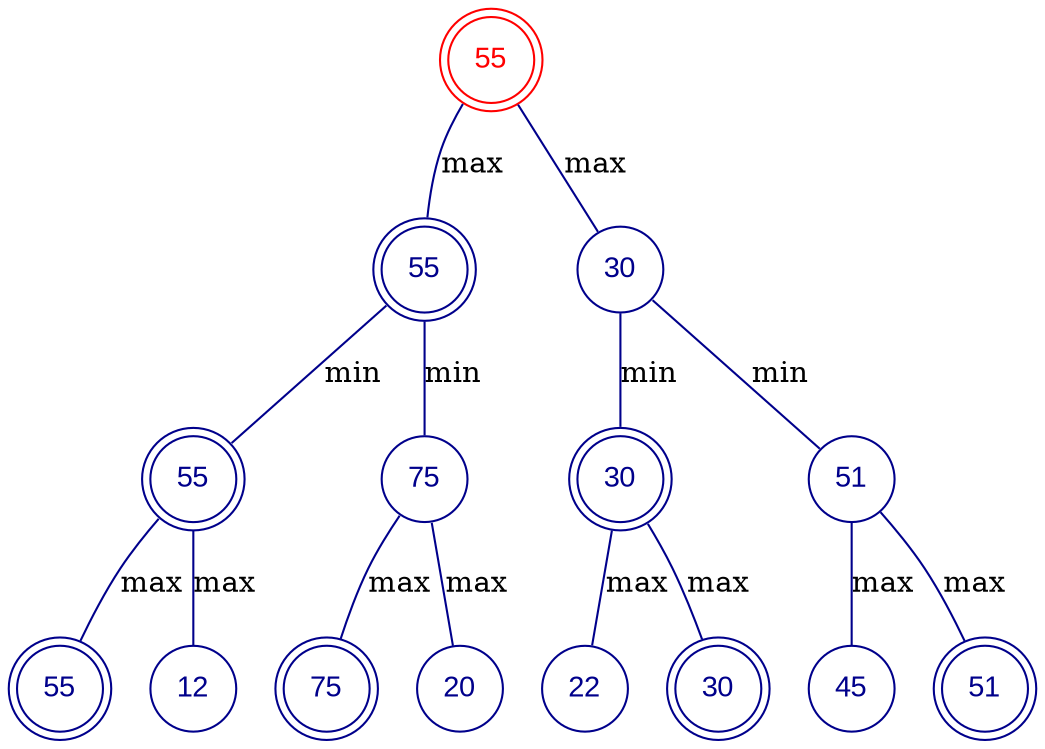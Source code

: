 graph G {
    rankdir=TB;
    node [shape=circle, fontname="Arial", color=blue4, fontcolor=blue4];
    edge [color=blue4];
    1 [label="0", color=red, fontcolor=red, shape=doublecircle];
    2 [label="0"];
    1 -- 2 [label="max"];
    3 [label="0"];
    1 -- 3 [label="max"];
    4 [label="0"];
    2 -- 4 [label="min"];
    5 [label="0"];
    2 -- 5 [label="min"];
    6 [label="55"];
    4 -- 6 [label="max"];
    7 [label="12"];
    4 -- 7 [label="max"];
    6 [label="55", shape=doublecircle];
    4 [label="55"];
    8 [label="75"];
    5 -- 8 [label="max"];
    9 [label="20"];
    5 -- 9 [label="max"];
    8 [label="75", shape=doublecircle];
    5 [label="75"];
    4 [label="55", shape=doublecircle];
    2 [label="55"];
    10 [label="0"];
    3 -- 10 [label="min"];
    11 [label="0"];
    3 -- 11 [label="min"];
    12 [label="22"];
    10 -- 12 [label="max"];
    13 [label="30"];
    10 -- 13 [label="max"];
    13 [label="30", shape=doublecircle];
    10 [label="30"];
    14 [label="45"];
    11 -- 14 [label="max"];
    15 [label="51"];
    11 -- 15 [label="max"];
    15 [label="51", shape=doublecircle];
    11 [label="51"];
    10 [label="30", shape=doublecircle];
    3 [label="30"];
    2 [label="55", shape=doublecircle];
    1 [label="55"];
}